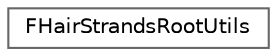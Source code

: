 digraph "Graphical Class Hierarchy"
{
 // INTERACTIVE_SVG=YES
 // LATEX_PDF_SIZE
  bgcolor="transparent";
  edge [fontname=Helvetica,fontsize=10,labelfontname=Helvetica,labelfontsize=10];
  node [fontname=Helvetica,fontsize=10,shape=box,height=0.2,width=0.4];
  rankdir="LR";
  Node0 [id="Node000000",label="FHairStrandsRootUtils",height=0.2,width=0.4,color="grey40", fillcolor="white", style="filled",URL="$d8/d50/structFHairStrandsRootUtils.html",tooltip=" "];
}
